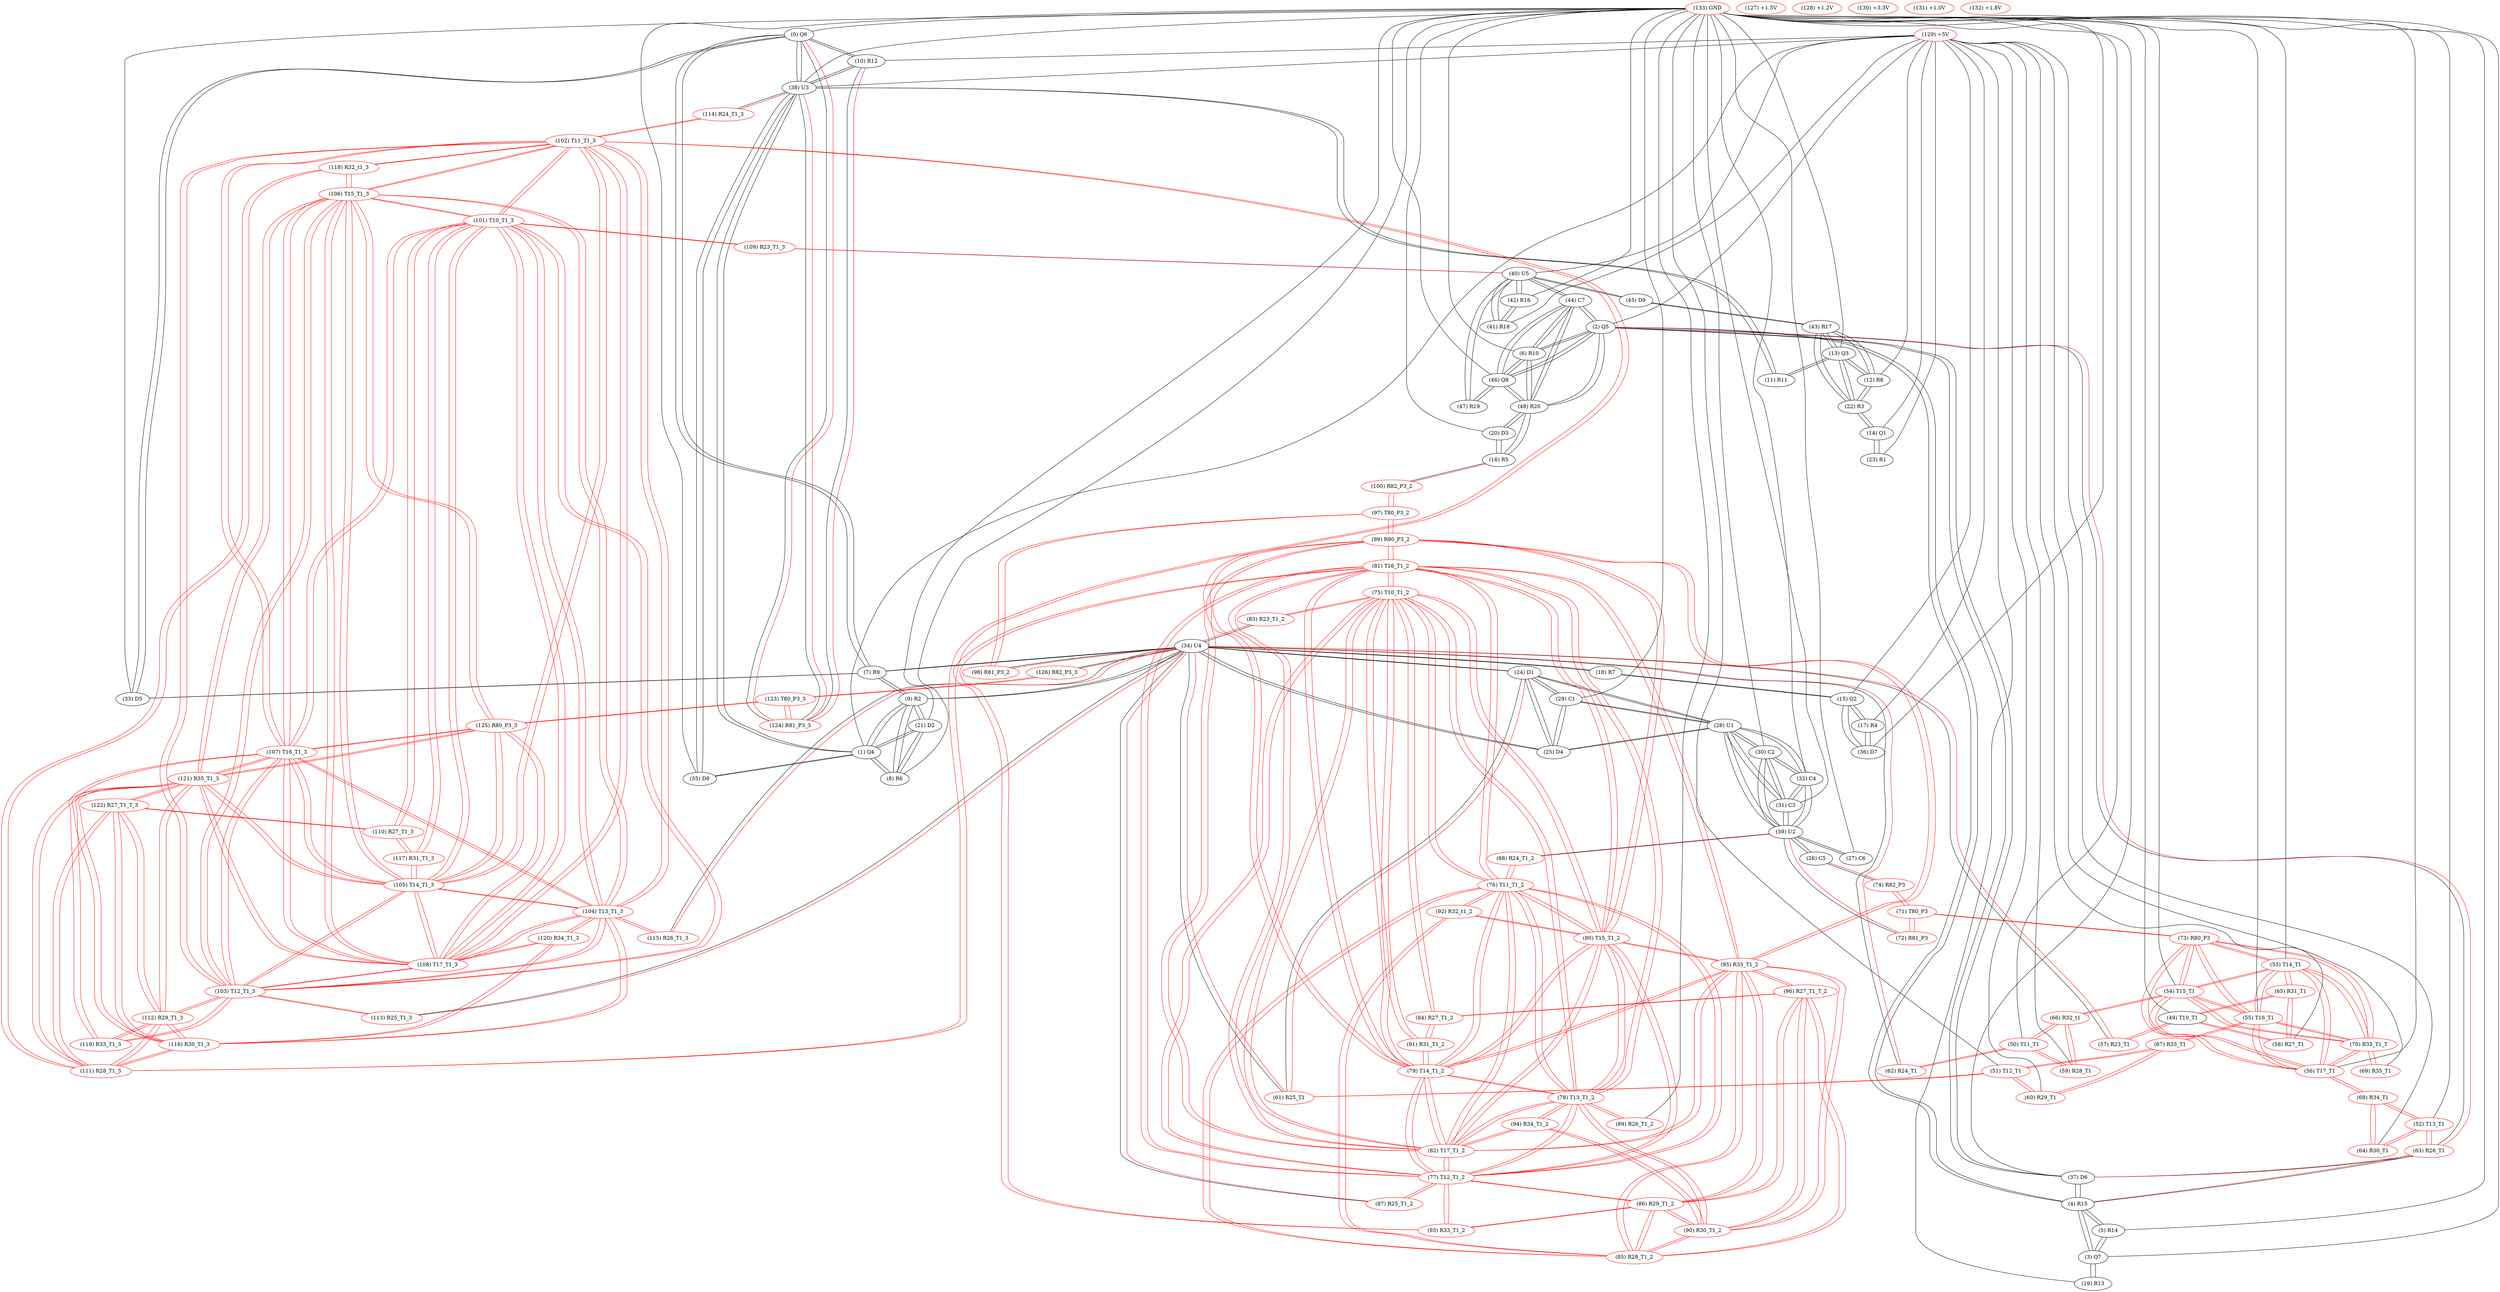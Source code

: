graph {
	0 [label="(0) Q6"]
	10 [label="(10) R12"]
	124 [label="(124) R81_P3_3"]
	38 [label="(38) U3"]
	7 [label="(7) R9"]
	33 [label="(33) D5"]
	1 [label="(1) Q4"]
	35 [label="(35) D8"]
	38 [label="(38) U3"]
	9 [label="(9) R2"]
	8 [label="(8) R6"]
	21 [label="(21) D2"]
	2 [label="(2) Q5"]
	6 [label="(6) R10"]
	48 [label="(48) R20"]
	44 [label="(44) C7"]
	46 [label="(46) Q8"]
	4 [label="(4) R15"]
	37 [label="(37) D6"]
	63 [label="(63) R26_T1"]
	3 [label="(3) Q7"]
	4 [label="(4) R15"]
	5 [label="(5) R14"]
	19 [label="(19) R13"]
	4 [label="(4) R15"]
	3 [label="(3) Q7"]
	5 [label="(5) R14"]
	2 [label="(2) Q5"]
	37 [label="(37) D6"]
	63 [label="(63) R26_T1"]
	5 [label="(5) R14"]
	3 [label="(3) Q7"]
	4 [label="(4) R15"]
	6 [label="(6) R10"]
	2 [label="(2) Q5"]
	48 [label="(48) R20"]
	44 [label="(44) C7"]
	46 [label="(46) Q8"]
	7 [label="(7) R9"]
	34 [label="(34) U4"]
	9 [label="(9) R2"]
	0 [label="(0) Q6"]
	33 [label="(33) D5"]
	8 [label="(8) R6"]
	1 [label="(1) Q4"]
	9 [label="(9) R2"]
	21 [label="(21) D2"]
	9 [label="(9) R2"]
	34 [label="(34) U4"]
	7 [label="(7) R9"]
	1 [label="(1) Q4"]
	8 [label="(8) R6"]
	21 [label="(21) D2"]
	10 [label="(10) R12"]
	0 [label="(0) Q6"]
	124 [label="(124) R81_P3_3"]
	38 [label="(38) U3"]
	11 [label="(11) R11"]
	38 [label="(38) U3"]
	13 [label="(13) Q3"]
	12 [label="(12) R8"]
	13 [label="(13) Q3"]
	43 [label="(43) R17"]
	22 [label="(22) R3"]
	13 [label="(13) Q3"]
	12 [label="(12) R8"]
	43 [label="(43) R17"]
	22 [label="(22) R3"]
	11 [label="(11) R11"]
	14 [label="(14) Q1"]
	23 [label="(23) R1"]
	22 [label="(22) R3"]
	15 [label="(15) Q2"]
	17 [label="(17) R4"]
	36 [label="(36) D7"]
	18 [label="(18) R7"]
	16 [label="(16) R5"]
	48 [label="(48) R20"]
	20 [label="(20) D3"]
	100 [label="(100) R82_P3_2"]
	17 [label="(17) R4"]
	15 [label="(15) Q2"]
	36 [label="(36) D7"]
	18 [label="(18) R7"]
	34 [label="(34) U4"]
	15 [label="(15) Q2"]
	19 [label="(19) R13"]
	3 [label="(3) Q7"]
	20 [label="(20) D3"]
	48 [label="(48) R20"]
	16 [label="(16) R5"]
	21 [label="(21) D2"]
	1 [label="(1) Q4"]
	9 [label="(9) R2"]
	8 [label="(8) R6"]
	22 [label="(22) R3"]
	14 [label="(14) Q1"]
	12 [label="(12) R8"]
	13 [label="(13) Q3"]
	43 [label="(43) R17"]
	23 [label="(23) R1"]
	14 [label="(14) Q1"]
	24 [label="(24) D1"]
	34 [label="(34) U4"]
	61 [label="(61) R25_T1"]
	25 [label="(25) D4"]
	28 [label="(28) U1"]
	29 [label="(29) C1"]
	25 [label="(25) D4"]
	34 [label="(34) U4"]
	24 [label="(24) D1"]
	28 [label="(28) U1"]
	29 [label="(29) C1"]
	26 [label="(26) C5"]
	39 [label="(39) U2"]
	74 [label="(74) R82_P3"]
	27 [label="(27) C6"]
	39 [label="(39) U2"]
	28 [label="(28) U1"]
	39 [label="(39) U2"]
	31 [label="(31) C3"]
	32 [label="(32) C4"]
	30 [label="(30) C2"]
	24 [label="(24) D1"]
	25 [label="(25) D4"]
	29 [label="(29) C1"]
	29 [label="(29) C1"]
	24 [label="(24) D1"]
	25 [label="(25) D4"]
	28 [label="(28) U1"]
	30 [label="(30) C2"]
	39 [label="(39) U2"]
	28 [label="(28) U1"]
	31 [label="(31) C3"]
	32 [label="(32) C4"]
	31 [label="(31) C3"]
	39 [label="(39) U2"]
	28 [label="(28) U1"]
	32 [label="(32) C4"]
	30 [label="(30) C2"]
	32 [label="(32) C4"]
	39 [label="(39) U2"]
	28 [label="(28) U1"]
	31 [label="(31) C3"]
	30 [label="(30) C2"]
	33 [label="(33) D5"]
	0 [label="(0) Q6"]
	7 [label="(7) R9"]
	34 [label="(34) U4"]
	18 [label="(18) R7"]
	24 [label="(24) D1"]
	61 [label="(61) R25_T1"]
	87 [label="(87) R25_T1_2"]
	83 [label="(83) R23_T1_2"]
	113 [label="(113) R25_T1_3"]
	57 [label="(57) R23_T1"]
	62 [label="(62) R24_T1"]
	115 [label="(115) R26_T1_3"]
	98 [label="(98) R81_P3_2"]
	7 [label="(7) R9"]
	9 [label="(9) R2"]
	25 [label="(25) D4"]
	126 [label="(126) R82_P3_3"]
	35 [label="(35) D8"]
	1 [label="(1) Q4"]
	38 [label="(38) U3"]
	36 [label="(36) D7"]
	17 [label="(17) R4"]
	15 [label="(15) Q2"]
	37 [label="(37) D6"]
	4 [label="(4) R15"]
	2 [label="(2) Q5"]
	63 [label="(63) R26_T1"]
	38 [label="(38) U3"]
	0 [label="(0) Q6"]
	10 [label="(10) R12"]
	124 [label="(124) R81_P3_3"]
	1 [label="(1) Q4"]
	35 [label="(35) D8"]
	114 [label="(114) R24_T1_3"]
	11 [label="(11) R11"]
	39 [label="(39) U2"]
	28 [label="(28) U1"]
	31 [label="(31) C3"]
	32 [label="(32) C4"]
	30 [label="(30) C2"]
	72 [label="(72) R81_P3"]
	88 [label="(88) R24_T1_2"]
	27 [label="(27) C6"]
	26 [label="(26) C5"]
	40 [label="(40) U5"]
	47 [label="(47) R19"]
	44 [label="(44) C7"]
	109 [label="(109) R23_T1_3"]
	42 [label="(42) R16"]
	41 [label="(41) R18"]
	45 [label="(45) D9"]
	41 [label="(41) R18"]
	42 [label="(42) R16"]
	40 [label="(40) U5"]
	42 [label="(42) R16"]
	41 [label="(41) R18"]
	40 [label="(40) U5"]
	43 [label="(43) R17"]
	45 [label="(45) D9"]
	12 [label="(12) R8"]
	13 [label="(13) Q3"]
	22 [label="(22) R3"]
	44 [label="(44) C7"]
	40 [label="(40) U5"]
	6 [label="(6) R10"]
	2 [label="(2) Q5"]
	48 [label="(48) R20"]
	46 [label="(46) Q8"]
	45 [label="(45) D9"]
	43 [label="(43) R17"]
	40 [label="(40) U5"]
	46 [label="(46) Q8"]
	47 [label="(47) R19"]
	6 [label="(6) R10"]
	2 [label="(2) Q5"]
	48 [label="(48) R20"]
	44 [label="(44) C7"]
	47 [label="(47) R19"]
	40 [label="(40) U5"]
	46 [label="(46) Q8"]
	48 [label="(48) R20"]
	6 [label="(6) R10"]
	2 [label="(2) Q5"]
	44 [label="(44) C7"]
	46 [label="(46) Q8"]
	20 [label="(20) D3"]
	16 [label="(16) R5"]
	49 [label="(49) T10_T1"]
	57 [label="(57) R23_T1"]
	65 [label="(65) R31_T1"]
	58 [label="(58) R27_T1"]
	50 [label="(50) T11_T1" color=red]
	62 [label="(62) R24_T1"]
	59 [label="(59) R28_T1"]
	66 [label="(66) R32_t1"]
	51 [label="(51) T12_T1" color=red]
	67 [label="(67) R33_T1"]
	60 [label="(60) R29_T1"]
	61 [label="(61) R25_T1"]
	52 [label="(52) T13_T1" color=red]
	64 [label="(64) R30_T1"]
	68 [label="(68) R34_T1"]
	63 [label="(63) R26_T1"]
	53 [label="(53) T14_T1" color=red]
	65 [label="(65) R31_T1"]
	73 [label="(73) R80_P3"]
	56 [label="(56) T17_T1"]
	70 [label="(70) R35_T1_T"]
	55 [label="(55) T16_T1"]
	54 [label="(54) T15_T1"]
	54 [label="(54) T15_T1" color=red]
	66 [label="(66) R32_t1"]
	73 [label="(73) R80_P3"]
	56 [label="(56) T17_T1"]
	70 [label="(70) R35_T1_T"]
	55 [label="(55) T16_T1"]
	53 [label="(53) T14_T1"]
	55 [label="(55) T16_T1" color=red]
	67 [label="(67) R33_T1"]
	73 [label="(73) R80_P3"]
	56 [label="(56) T17_T1"]
	70 [label="(70) R35_T1_T"]
	54 [label="(54) T15_T1"]
	53 [label="(53) T14_T1"]
	56 [label="(56) T17_T1" color=red]
	68 [label="(68) R34_T1"]
	73 [label="(73) R80_P3"]
	70 [label="(70) R35_T1_T"]
	55 [label="(55) T16_T1"]
	54 [label="(54) T15_T1"]
	53 [label="(53) T14_T1"]
	57 [label="(57) R23_T1" color=red]
	34 [label="(34) U4"]
	49 [label="(49) T10_T1"]
	58 [label="(58) R27_T1" color=red]
	49 [label="(49) T10_T1"]
	65 [label="(65) R31_T1"]
	59 [label="(59) R28_T1" color=red]
	50 [label="(50) T11_T1"]
	66 [label="(66) R32_t1"]
	60 [label="(60) R29_T1" color=red]
	67 [label="(67) R33_T1"]
	51 [label="(51) T12_T1"]
	61 [label="(61) R25_T1" color=red]
	24 [label="(24) D1"]
	34 [label="(34) U4"]
	51 [label="(51) T12_T1"]
	62 [label="(62) R24_T1" color=red]
	34 [label="(34) U4"]
	50 [label="(50) T11_T1"]
	63 [label="(63) R26_T1" color=red]
	4 [label="(4) R15"]
	2 [label="(2) Q5"]
	37 [label="(37) D6"]
	52 [label="(52) T13_T1"]
	64 [label="(64) R30_T1" color=red]
	68 [label="(68) R34_T1"]
	52 [label="(52) T13_T1"]
	65 [label="(65) R31_T1" color=red]
	49 [label="(49) T10_T1"]
	58 [label="(58) R27_T1"]
	53 [label="(53) T14_T1"]
	66 [label="(66) R32_t1" color=red]
	54 [label="(54) T15_T1"]
	50 [label="(50) T11_T1"]
	59 [label="(59) R28_T1"]
	67 [label="(67) R33_T1" color=red]
	55 [label="(55) T16_T1"]
	60 [label="(60) R29_T1"]
	51 [label="(51) T12_T1"]
	68 [label="(68) R34_T1" color=red]
	56 [label="(56) T17_T1"]
	64 [label="(64) R30_T1"]
	52 [label="(52) T13_T1"]
	69 [label="(69) R35_T1" color=red]
	70 [label="(70) R35_T1_T"]
	70 [label="(70) R35_T1_T" color=red]
	69 [label="(69) R35_T1"]
	73 [label="(73) R80_P3"]
	56 [label="(56) T17_T1"]
	55 [label="(55) T16_T1"]
	54 [label="(54) T15_T1"]
	53 [label="(53) T14_T1"]
	71 [label="(71) T80_P3" color=red]
	72 [label="(72) R81_P3"]
	74 [label="(74) R82_P3"]
	73 [label="(73) R80_P3"]
	72 [label="(72) R81_P3" color=red]
	39 [label="(39) U2"]
	71 [label="(71) T80_P3"]
	73 [label="(73) R80_P3" color=red]
	56 [label="(56) T17_T1"]
	70 [label="(70) R35_T1_T"]
	55 [label="(55) T16_T1"]
	54 [label="(54) T15_T1"]
	53 [label="(53) T14_T1"]
	71 [label="(71) T80_P3"]
	74 [label="(74) R82_P3" color=red]
	26 [label="(26) C5"]
	71 [label="(71) T80_P3"]
	75 [label="(75) T10_T1_2" color=red]
	83 [label="(83) R23_T1_2"]
	91 [label="(91) R31_T1_2"]
	84 [label="(84) R27_T1_2"]
	81 [label="(81) T16_T1_2"]
	82 [label="(82) T17_T1_2"]
	80 [label="(80) T15_T1_2"]
	77 [label="(77) T12_T1_2"]
	79 [label="(79) T14_T1_2"]
	78 [label="(78) T13_T1_2"]
	76 [label="(76) T11_T1_2"]
	76 [label="(76) T11_T1_2" color=red]
	88 [label="(88) R24_T1_2"]
	85 [label="(85) R28_T1_2"]
	92 [label="(92) R32_t1_2"]
	75 [label="(75) T10_T1_2"]
	81 [label="(81) T16_T1_2"]
	82 [label="(82) T17_T1_2"]
	80 [label="(80) T15_T1_2"]
	77 [label="(77) T12_T1_2"]
	79 [label="(79) T14_T1_2"]
	78 [label="(78) T13_T1_2"]
	77 [label="(77) T12_T1_2" color=red]
	93 [label="(93) R33_T1_2"]
	86 [label="(86) R29_T1_2"]
	87 [label="(87) R25_T1_2"]
	75 [label="(75) T10_T1_2"]
	81 [label="(81) T16_T1_2"]
	82 [label="(82) T17_T1_2"]
	80 [label="(80) T15_T1_2"]
	79 [label="(79) T14_T1_2"]
	78 [label="(78) T13_T1_2"]
	76 [label="(76) T11_T1_2"]
	78 [label="(78) T13_T1_2" color=red]
	90 [label="(90) R30_T1_2"]
	94 [label="(94) R34_T1_2"]
	89 [label="(89) R26_T1_2"]
	75 [label="(75) T10_T1_2"]
	81 [label="(81) T16_T1_2"]
	82 [label="(82) T17_T1_2"]
	80 [label="(80) T15_T1_2"]
	77 [label="(77) T12_T1_2"]
	79 [label="(79) T14_T1_2"]
	76 [label="(76) T11_T1_2"]
	79 [label="(79) T14_T1_2" color=red]
	75 [label="(75) T10_T1_2"]
	81 [label="(81) T16_T1_2"]
	82 [label="(82) T17_T1_2"]
	80 [label="(80) T15_T1_2"]
	77 [label="(77) T12_T1_2"]
	78 [label="(78) T13_T1_2"]
	76 [label="(76) T11_T1_2"]
	91 [label="(91) R31_T1_2"]
	99 [label="(99) R80_P3_2"]
	95 [label="(95) R35_T1_2"]
	80 [label="(80) T15_T1_2" color=red]
	92 [label="(92) R32_t1_2"]
	75 [label="(75) T10_T1_2"]
	81 [label="(81) T16_T1_2"]
	82 [label="(82) T17_T1_2"]
	77 [label="(77) T12_T1_2"]
	79 [label="(79) T14_T1_2"]
	78 [label="(78) T13_T1_2"]
	76 [label="(76) T11_T1_2"]
	99 [label="(99) R80_P3_2"]
	95 [label="(95) R35_T1_2"]
	81 [label="(81) T16_T1_2" color=red]
	93 [label="(93) R33_T1_2"]
	75 [label="(75) T10_T1_2"]
	82 [label="(82) T17_T1_2"]
	80 [label="(80) T15_T1_2"]
	77 [label="(77) T12_T1_2"]
	79 [label="(79) T14_T1_2"]
	78 [label="(78) T13_T1_2"]
	76 [label="(76) T11_T1_2"]
	99 [label="(99) R80_P3_2"]
	95 [label="(95) R35_T1_2"]
	82 [label="(82) T17_T1_2" color=red]
	94 [label="(94) R34_T1_2"]
	75 [label="(75) T10_T1_2"]
	81 [label="(81) T16_T1_2"]
	80 [label="(80) T15_T1_2"]
	77 [label="(77) T12_T1_2"]
	79 [label="(79) T14_T1_2"]
	78 [label="(78) T13_T1_2"]
	76 [label="(76) T11_T1_2"]
	99 [label="(99) R80_P3_2"]
	95 [label="(95) R35_T1_2"]
	83 [label="(83) R23_T1_2" color=red]
	34 [label="(34) U4"]
	75 [label="(75) T10_T1_2"]
	84 [label="(84) R27_T1_2" color=red]
	75 [label="(75) T10_T1_2"]
	91 [label="(91) R31_T1_2"]
	96 [label="(96) R27_T1_T_2"]
	85 [label="(85) R28_T1_2" color=red]
	90 [label="(90) R30_T1_2"]
	95 [label="(95) R35_T1_2"]
	86 [label="(86) R29_T1_2"]
	96 [label="(96) R27_T1_T_2"]
	76 [label="(76) T11_T1_2"]
	92 [label="(92) R32_t1_2"]
	86 [label="(86) R29_T1_2" color=red]
	90 [label="(90) R30_T1_2"]
	95 [label="(95) R35_T1_2"]
	85 [label="(85) R28_T1_2"]
	96 [label="(96) R27_T1_T_2"]
	93 [label="(93) R33_T1_2"]
	77 [label="(77) T12_T1_2"]
	87 [label="(87) R25_T1_2" color=red]
	34 [label="(34) U4"]
	77 [label="(77) T12_T1_2"]
	88 [label="(88) R24_T1_2" color=red]
	39 [label="(39) U2"]
	76 [label="(76) T11_T1_2"]
	89 [label="(89) R26_T1_2" color=red]
	78 [label="(78) T13_T1_2"]
	90 [label="(90) R30_T1_2" color=red]
	95 [label="(95) R35_T1_2"]
	86 [label="(86) R29_T1_2"]
	85 [label="(85) R28_T1_2"]
	96 [label="(96) R27_T1_T_2"]
	94 [label="(94) R34_T1_2"]
	78 [label="(78) T13_T1_2"]
	91 [label="(91) R31_T1_2" color=red]
	75 [label="(75) T10_T1_2"]
	84 [label="(84) R27_T1_2"]
	79 [label="(79) T14_T1_2"]
	92 [label="(92) R32_t1_2" color=red]
	80 [label="(80) T15_T1_2"]
	76 [label="(76) T11_T1_2"]
	85 [label="(85) R28_T1_2"]
	93 [label="(93) R33_T1_2" color=red]
	81 [label="(81) T16_T1_2"]
	86 [label="(86) R29_T1_2"]
	77 [label="(77) T12_T1_2"]
	94 [label="(94) R34_T1_2" color=red]
	82 [label="(82) T17_T1_2"]
	90 [label="(90) R30_T1_2"]
	78 [label="(78) T13_T1_2"]
	95 [label="(95) R35_T1_2" color=red]
	90 [label="(90) R30_T1_2"]
	86 [label="(86) R29_T1_2"]
	85 [label="(85) R28_T1_2"]
	96 [label="(96) R27_T1_T_2"]
	99 [label="(99) R80_P3_2"]
	82 [label="(82) T17_T1_2"]
	81 [label="(81) T16_T1_2"]
	80 [label="(80) T15_T1_2"]
	79 [label="(79) T14_T1_2"]
	96 [label="(96) R27_T1_T_2" color=red]
	90 [label="(90) R30_T1_2"]
	95 [label="(95) R35_T1_2"]
	86 [label="(86) R29_T1_2"]
	85 [label="(85) R28_T1_2"]
	84 [label="(84) R27_T1_2"]
	97 [label="(97) T80_P3_2" color=red]
	98 [label="(98) R81_P3_2"]
	100 [label="(100) R82_P3_2"]
	99 [label="(99) R80_P3_2"]
	98 [label="(98) R81_P3_2" color=red]
	34 [label="(34) U4"]
	97 [label="(97) T80_P3_2"]
	99 [label="(99) R80_P3_2" color=red]
	82 [label="(82) T17_T1_2"]
	95 [label="(95) R35_T1_2"]
	81 [label="(81) T16_T1_2"]
	80 [label="(80) T15_T1_2"]
	79 [label="(79) T14_T1_2"]
	97 [label="(97) T80_P3_2"]
	100 [label="(100) R82_P3_2" color=red]
	16 [label="(16) R5"]
	97 [label="(97) T80_P3_2"]
	101 [label="(101) T10_T1_3" color=red]
	109 [label="(109) R23_T1_3"]
	117 [label="(117) R31_T1_3"]
	110 [label="(110) R27_T1_3"]
	107 [label="(107) T16_T1_3"]
	108 [label="(108) T17_T1_3"]
	106 [label="(106) T15_T1_3"]
	103 [label="(103) T12_T1_3"]
	105 [label="(105) T14_T1_3"]
	104 [label="(104) T13_T1_3"]
	102 [label="(102) T11_T1_3"]
	102 [label="(102) T11_T1_3" color=red]
	114 [label="(114) R24_T1_3"]
	111 [label="(111) R28_T1_3"]
	118 [label="(118) R32_t1_3"]
	101 [label="(101) T10_T1_3"]
	107 [label="(107) T16_T1_3"]
	108 [label="(108) T17_T1_3"]
	106 [label="(106) T15_T1_3"]
	103 [label="(103) T12_T1_3"]
	105 [label="(105) T14_T1_3"]
	104 [label="(104) T13_T1_3"]
	103 [label="(103) T12_T1_3" color=red]
	119 [label="(119) R33_T1_3"]
	112 [label="(112) R29_T1_3"]
	113 [label="(113) R25_T1_3"]
	101 [label="(101) T10_T1_3"]
	107 [label="(107) T16_T1_3"]
	108 [label="(108) T17_T1_3"]
	106 [label="(106) T15_T1_3"]
	105 [label="(105) T14_T1_3"]
	104 [label="(104) T13_T1_3"]
	102 [label="(102) T11_T1_3"]
	104 [label="(104) T13_T1_3" color=red]
	116 [label="(116) R30_T1_3"]
	120 [label="(120) R34_T1_3"]
	115 [label="(115) R26_T1_3"]
	101 [label="(101) T10_T1_3"]
	107 [label="(107) T16_T1_3"]
	108 [label="(108) T17_T1_3"]
	106 [label="(106) T15_T1_3"]
	103 [label="(103) T12_T1_3"]
	105 [label="(105) T14_T1_3"]
	102 [label="(102) T11_T1_3"]
	105 [label="(105) T14_T1_3" color=red]
	101 [label="(101) T10_T1_3"]
	107 [label="(107) T16_T1_3"]
	108 [label="(108) T17_T1_3"]
	106 [label="(106) T15_T1_3"]
	103 [label="(103) T12_T1_3"]
	104 [label="(104) T13_T1_3"]
	102 [label="(102) T11_T1_3"]
	117 [label="(117) R31_T1_3"]
	125 [label="(125) R80_P3_3"]
	121 [label="(121) R35_T1_3"]
	106 [label="(106) T15_T1_3" color=red]
	118 [label="(118) R32_t1_3"]
	101 [label="(101) T10_T1_3"]
	107 [label="(107) T16_T1_3"]
	108 [label="(108) T17_T1_3"]
	103 [label="(103) T12_T1_3"]
	105 [label="(105) T14_T1_3"]
	104 [label="(104) T13_T1_3"]
	102 [label="(102) T11_T1_3"]
	125 [label="(125) R80_P3_3"]
	121 [label="(121) R35_T1_3"]
	107 [label="(107) T16_T1_3" color=red]
	119 [label="(119) R33_T1_3"]
	101 [label="(101) T10_T1_3"]
	108 [label="(108) T17_T1_3"]
	106 [label="(106) T15_T1_3"]
	103 [label="(103) T12_T1_3"]
	105 [label="(105) T14_T1_3"]
	104 [label="(104) T13_T1_3"]
	102 [label="(102) T11_T1_3"]
	125 [label="(125) R80_P3_3"]
	121 [label="(121) R35_T1_3"]
	108 [label="(108) T17_T1_3" color=red]
	120 [label="(120) R34_T1_3"]
	101 [label="(101) T10_T1_3"]
	107 [label="(107) T16_T1_3"]
	106 [label="(106) T15_T1_3"]
	103 [label="(103) T12_T1_3"]
	105 [label="(105) T14_T1_3"]
	104 [label="(104) T13_T1_3"]
	102 [label="(102) T11_T1_3"]
	125 [label="(125) R80_P3_3"]
	121 [label="(121) R35_T1_3"]
	109 [label="(109) R23_T1_3" color=red]
	40 [label="(40) U5"]
	101 [label="(101) T10_T1_3"]
	110 [label="(110) R27_T1_3" color=red]
	101 [label="(101) T10_T1_3"]
	117 [label="(117) R31_T1_3"]
	122 [label="(122) R27_T1_T_3"]
	111 [label="(111) R28_T1_3" color=red]
	116 [label="(116) R30_T1_3"]
	121 [label="(121) R35_T1_3"]
	112 [label="(112) R29_T1_3"]
	122 [label="(122) R27_T1_T_3"]
	102 [label="(102) T11_T1_3"]
	118 [label="(118) R32_t1_3"]
	112 [label="(112) R29_T1_3" color=red]
	116 [label="(116) R30_T1_3"]
	121 [label="(121) R35_T1_3"]
	111 [label="(111) R28_T1_3"]
	122 [label="(122) R27_T1_T_3"]
	119 [label="(119) R33_T1_3"]
	103 [label="(103) T12_T1_3"]
	113 [label="(113) R25_T1_3" color=red]
	34 [label="(34) U4"]
	103 [label="(103) T12_T1_3"]
	114 [label="(114) R24_T1_3" color=red]
	38 [label="(38) U3"]
	102 [label="(102) T11_T1_3"]
	115 [label="(115) R26_T1_3" color=red]
	34 [label="(34) U4"]
	104 [label="(104) T13_T1_3"]
	116 [label="(116) R30_T1_3" color=red]
	121 [label="(121) R35_T1_3"]
	112 [label="(112) R29_T1_3"]
	111 [label="(111) R28_T1_3"]
	122 [label="(122) R27_T1_T_3"]
	120 [label="(120) R34_T1_3"]
	104 [label="(104) T13_T1_3"]
	117 [label="(117) R31_T1_3" color=red]
	101 [label="(101) T10_T1_3"]
	110 [label="(110) R27_T1_3"]
	105 [label="(105) T14_T1_3"]
	118 [label="(118) R32_t1_3" color=red]
	106 [label="(106) T15_T1_3"]
	102 [label="(102) T11_T1_3"]
	111 [label="(111) R28_T1_3"]
	119 [label="(119) R33_T1_3" color=red]
	107 [label="(107) T16_T1_3"]
	112 [label="(112) R29_T1_3"]
	103 [label="(103) T12_T1_3"]
	120 [label="(120) R34_T1_3" color=red]
	108 [label="(108) T17_T1_3"]
	116 [label="(116) R30_T1_3"]
	104 [label="(104) T13_T1_3"]
	121 [label="(121) R35_T1_3" color=red]
	116 [label="(116) R30_T1_3"]
	112 [label="(112) R29_T1_3"]
	111 [label="(111) R28_T1_3"]
	122 [label="(122) R27_T1_T_3"]
	125 [label="(125) R80_P3_3"]
	108 [label="(108) T17_T1_3"]
	107 [label="(107) T16_T1_3"]
	106 [label="(106) T15_T1_3"]
	105 [label="(105) T14_T1_3"]
	122 [label="(122) R27_T1_T_3" color=red]
	116 [label="(116) R30_T1_3"]
	121 [label="(121) R35_T1_3"]
	112 [label="(112) R29_T1_3"]
	111 [label="(111) R28_T1_3"]
	110 [label="(110) R27_T1_3"]
	123 [label="(123) T80_P3_3" color=red]
	124 [label="(124) R81_P3_3"]
	126 [label="(126) R82_P3_3"]
	125 [label="(125) R80_P3_3"]
	124 [label="(124) R81_P3_3" color=red]
	0 [label="(0) Q6"]
	10 [label="(10) R12"]
	38 [label="(38) U3"]
	123 [label="(123) T80_P3_3"]
	125 [label="(125) R80_P3_3" color=red]
	108 [label="(108) T17_T1_3"]
	121 [label="(121) R35_T1_3"]
	107 [label="(107) T16_T1_3"]
	106 [label="(106) T15_T1_3"]
	105 [label="(105) T14_T1_3"]
	123 [label="(123) T80_P3_3"]
	126 [label="(126) R82_P3_3" color=red]
	34 [label="(34) U4"]
	123 [label="(123) T80_P3_3"]
	127 [label="(127) +1.5V" color=red]
	128 [label="(128) +1.2V" color=red]
	129 [label="(129) +5V" color=red]
	2 [label="(2) Q5"]
	1 [label="(1) Q4"]
	12 [label="(12) R8"]
	41 [label="(41) R18"]
	40 [label="(40) U5"]
	38 [label="(38) U3"]
	15 [label="(15) Q2"]
	17 [label="(17) R4"]
	14 [label="(14) Q1"]
	23 [label="(23) R1"]
	19 [label="(19) R13"]
	10 [label="(10) R12"]
	64 [label="(64) R30_T1"]
	69 [label="(69) R35_T1"]
	60 [label="(60) R29_T1"]
	59 [label="(59) R28_T1"]
	58 [label="(58) R27_T1"]
	130 [label="(130) +3.3V" color=red]
	131 [label="(131) +1.0V" color=red]
	132 [label="(132) +1.8V" color=red]
	133 [label="(133) GND" color=red]
	31 [label="(31) C3"]
	32 [label="(32) C4"]
	20 [label="(20) D3"]
	0 [label="(0) Q6"]
	21 [label="(21) D2"]
	30 [label="(30) C2"]
	38 [label="(38) U3"]
	29 [label="(29) C1"]
	42 [label="(42) R16"]
	27 [label="(27) C6"]
	6 [label="(6) R10"]
	5 [label="(5) R14"]
	3 [label="(3) Q7"]
	13 [label="(13) Q3"]
	8 [label="(8) R6"]
	33 [label="(33) D5"]
	35 [label="(35) D8"]
	46 [label="(46) Q8"]
	36 [label="(36) D7"]
	37 [label="(37) D6"]
	89 [label="(89) R26_T1_2"]
	49 [label="(49) T10_T1"]
	55 [label="(55) T16_T1"]
	56 [label="(56) T17_T1"]
	54 [label="(54) T15_T1"]
	51 [label="(51) T12_T1"]
	53 [label="(53) T14_T1"]
	52 [label="(52) T13_T1"]
	50 [label="(50) T11_T1"]
	0 -- 10
	0 -- 124
	0 -- 38
	0 -- 7
	0 -- 33
	1 -- 35
	1 -- 38
	1 -- 9
	1 -- 8
	1 -- 21
	2 -- 6
	2 -- 48
	2 -- 44
	2 -- 46
	2 -- 4
	2 -- 37
	2 -- 63
	3 -- 4
	3 -- 5
	3 -- 19
	4 -- 3
	4 -- 5
	4 -- 2
	4 -- 37
	4 -- 63
	5 -- 3
	5 -- 4
	6 -- 2
	6 -- 48
	6 -- 44
	6 -- 46
	7 -- 34
	7 -- 9
	7 -- 0
	7 -- 33
	8 -- 1
	8 -- 9
	8 -- 21
	9 -- 34
	9 -- 7
	9 -- 1
	9 -- 8
	9 -- 21
	10 -- 0
	10 -- 124
	10 -- 38
	11 -- 38
	11 -- 13
	12 -- 13
	12 -- 43
	12 -- 22
	13 -- 12
	13 -- 43
	13 -- 22
	13 -- 11
	14 -- 23
	14 -- 22
	15 -- 17
	15 -- 36
	15 -- 18
	16 -- 48
	16 -- 20
	16 -- 100
	17 -- 15
	17 -- 36
	18 -- 34
	18 -- 15
	19 -- 3
	20 -- 48
	20 -- 16
	21 -- 1
	21 -- 9
	21 -- 8
	22 -- 14
	22 -- 12
	22 -- 13
	22 -- 43
	23 -- 14
	24 -- 34
	24 -- 61
	24 -- 25
	24 -- 28
	24 -- 29
	25 -- 34
	25 -- 24
	25 -- 28
	25 -- 29
	26 -- 39
	26 -- 74
	27 -- 39
	28 -- 39
	28 -- 31
	28 -- 32
	28 -- 30
	28 -- 24
	28 -- 25
	28 -- 29
	29 -- 24
	29 -- 25
	29 -- 28
	30 -- 39
	30 -- 28
	30 -- 31
	30 -- 32
	31 -- 39
	31 -- 28
	31 -- 32
	31 -- 30
	32 -- 39
	32 -- 28
	32 -- 31
	32 -- 30
	33 -- 0
	33 -- 7
	34 -- 18
	34 -- 24
	34 -- 61
	34 -- 87
	34 -- 83
	34 -- 113
	34 -- 57
	34 -- 62
	34 -- 115
	34 -- 98
	34 -- 7
	34 -- 9
	34 -- 25
	34 -- 126
	35 -- 1
	35 -- 38
	36 -- 17
	36 -- 15
	37 -- 4
	37 -- 2
	37 -- 63
	38 -- 0
	38 -- 10
	38 -- 124
	38 -- 1
	38 -- 35
	38 -- 114
	38 -- 11
	39 -- 28
	39 -- 31
	39 -- 32
	39 -- 30
	39 -- 72
	39 -- 88
	39 -- 27
	39 -- 26
	40 -- 47
	40 -- 44
	40 -- 109
	40 -- 42
	40 -- 41
	40 -- 45
	41 -- 42
	41 -- 40
	42 -- 41
	42 -- 40
	43 -- 45
	43 -- 12
	43 -- 13
	43 -- 22
	44 -- 40
	44 -- 6
	44 -- 2
	44 -- 48
	44 -- 46
	45 -- 43
	45 -- 40
	46 -- 47
	46 -- 6
	46 -- 2
	46 -- 48
	46 -- 44
	47 -- 40
	47 -- 46
	48 -- 6
	48 -- 2
	48 -- 44
	48 -- 46
	48 -- 20
	48 -- 16
	49 -- 57 [color=red]
	49 -- 65 [color=red]
	49 -- 58 [color=red]
	50 -- 62 [color=red]
	50 -- 59 [color=red]
	50 -- 66 [color=red]
	51 -- 67 [color=red]
	51 -- 60 [color=red]
	51 -- 61 [color=red]
	52 -- 64 [color=red]
	52 -- 68 [color=red]
	52 -- 63 [color=red]
	53 -- 65 [color=red]
	53 -- 73 [color=red]
	53 -- 56 [color=red]
	53 -- 70 [color=red]
	53 -- 55 [color=red]
	53 -- 54 [color=red]
	54 -- 66 [color=red]
	54 -- 73 [color=red]
	54 -- 56 [color=red]
	54 -- 70 [color=red]
	54 -- 55 [color=red]
	54 -- 53 [color=red]
	55 -- 67 [color=red]
	55 -- 73 [color=red]
	55 -- 56 [color=red]
	55 -- 70 [color=red]
	55 -- 54 [color=red]
	55 -- 53 [color=red]
	56 -- 68 [color=red]
	56 -- 73 [color=red]
	56 -- 70 [color=red]
	56 -- 55 [color=red]
	56 -- 54 [color=red]
	56 -- 53 [color=red]
	57 -- 34 [color=red]
	57 -- 49 [color=red]
	58 -- 49 [color=red]
	58 -- 65 [color=red]
	59 -- 50 [color=red]
	59 -- 66 [color=red]
	60 -- 67 [color=red]
	60 -- 51 [color=red]
	61 -- 24 [color=red]
	61 -- 34 [color=red]
	61 -- 51 [color=red]
	62 -- 34 [color=red]
	62 -- 50 [color=red]
	63 -- 4 [color=red]
	63 -- 2 [color=red]
	63 -- 37 [color=red]
	63 -- 52 [color=red]
	64 -- 68 [color=red]
	64 -- 52 [color=red]
	65 -- 49 [color=red]
	65 -- 58 [color=red]
	65 -- 53 [color=red]
	66 -- 54 [color=red]
	66 -- 50 [color=red]
	66 -- 59 [color=red]
	67 -- 55 [color=red]
	67 -- 60 [color=red]
	67 -- 51 [color=red]
	68 -- 56 [color=red]
	68 -- 64 [color=red]
	68 -- 52 [color=red]
	69 -- 70 [color=red]
	70 -- 69 [color=red]
	70 -- 73 [color=red]
	70 -- 56 [color=red]
	70 -- 55 [color=red]
	70 -- 54 [color=red]
	70 -- 53 [color=red]
	71 -- 72 [color=red]
	71 -- 74 [color=red]
	71 -- 73 [color=red]
	72 -- 39 [color=red]
	72 -- 71 [color=red]
	73 -- 56 [color=red]
	73 -- 70 [color=red]
	73 -- 55 [color=red]
	73 -- 54 [color=red]
	73 -- 53 [color=red]
	73 -- 71 [color=red]
	74 -- 26 [color=red]
	74 -- 71 [color=red]
	75 -- 83 [color=red]
	75 -- 91 [color=red]
	75 -- 84 [color=red]
	75 -- 81 [color=red]
	75 -- 82 [color=red]
	75 -- 80 [color=red]
	75 -- 77 [color=red]
	75 -- 79 [color=red]
	75 -- 78 [color=red]
	75 -- 76 [color=red]
	76 -- 88 [color=red]
	76 -- 85 [color=red]
	76 -- 92 [color=red]
	76 -- 75 [color=red]
	76 -- 81 [color=red]
	76 -- 82 [color=red]
	76 -- 80 [color=red]
	76 -- 77 [color=red]
	76 -- 79 [color=red]
	76 -- 78 [color=red]
	77 -- 93 [color=red]
	77 -- 86 [color=red]
	77 -- 87 [color=red]
	77 -- 75 [color=red]
	77 -- 81 [color=red]
	77 -- 82 [color=red]
	77 -- 80 [color=red]
	77 -- 79 [color=red]
	77 -- 78 [color=red]
	77 -- 76 [color=red]
	78 -- 90 [color=red]
	78 -- 94 [color=red]
	78 -- 89 [color=red]
	78 -- 75 [color=red]
	78 -- 81 [color=red]
	78 -- 82 [color=red]
	78 -- 80 [color=red]
	78 -- 77 [color=red]
	78 -- 79 [color=red]
	78 -- 76 [color=red]
	79 -- 75 [color=red]
	79 -- 81 [color=red]
	79 -- 82 [color=red]
	79 -- 80 [color=red]
	79 -- 77 [color=red]
	79 -- 78 [color=red]
	79 -- 76 [color=red]
	79 -- 91 [color=red]
	79 -- 99 [color=red]
	79 -- 95 [color=red]
	80 -- 92 [color=red]
	80 -- 75 [color=red]
	80 -- 81 [color=red]
	80 -- 82 [color=red]
	80 -- 77 [color=red]
	80 -- 79 [color=red]
	80 -- 78 [color=red]
	80 -- 76 [color=red]
	80 -- 99 [color=red]
	80 -- 95 [color=red]
	81 -- 93 [color=red]
	81 -- 75 [color=red]
	81 -- 82 [color=red]
	81 -- 80 [color=red]
	81 -- 77 [color=red]
	81 -- 79 [color=red]
	81 -- 78 [color=red]
	81 -- 76 [color=red]
	81 -- 99 [color=red]
	81 -- 95 [color=red]
	82 -- 94 [color=red]
	82 -- 75 [color=red]
	82 -- 81 [color=red]
	82 -- 80 [color=red]
	82 -- 77 [color=red]
	82 -- 79 [color=red]
	82 -- 78 [color=red]
	82 -- 76 [color=red]
	82 -- 99 [color=red]
	82 -- 95 [color=red]
	83 -- 34 [color=red]
	83 -- 75 [color=red]
	84 -- 75 [color=red]
	84 -- 91 [color=red]
	84 -- 96 [color=red]
	85 -- 90 [color=red]
	85 -- 95 [color=red]
	85 -- 86 [color=red]
	85 -- 96 [color=red]
	85 -- 76 [color=red]
	85 -- 92 [color=red]
	86 -- 90 [color=red]
	86 -- 95 [color=red]
	86 -- 85 [color=red]
	86 -- 96 [color=red]
	86 -- 93 [color=red]
	86 -- 77 [color=red]
	87 -- 34 [color=red]
	87 -- 77 [color=red]
	88 -- 39 [color=red]
	88 -- 76 [color=red]
	89 -- 78 [color=red]
	90 -- 95 [color=red]
	90 -- 86 [color=red]
	90 -- 85 [color=red]
	90 -- 96 [color=red]
	90 -- 94 [color=red]
	90 -- 78 [color=red]
	91 -- 75 [color=red]
	91 -- 84 [color=red]
	91 -- 79 [color=red]
	92 -- 80 [color=red]
	92 -- 76 [color=red]
	92 -- 85 [color=red]
	93 -- 81 [color=red]
	93 -- 86 [color=red]
	93 -- 77 [color=red]
	94 -- 82 [color=red]
	94 -- 90 [color=red]
	94 -- 78 [color=red]
	95 -- 90 [color=red]
	95 -- 86 [color=red]
	95 -- 85 [color=red]
	95 -- 96 [color=red]
	95 -- 99 [color=red]
	95 -- 82 [color=red]
	95 -- 81 [color=red]
	95 -- 80 [color=red]
	95 -- 79 [color=red]
	96 -- 90 [color=red]
	96 -- 95 [color=red]
	96 -- 86 [color=red]
	96 -- 85 [color=red]
	96 -- 84 [color=red]
	97 -- 98 [color=red]
	97 -- 100 [color=red]
	97 -- 99 [color=red]
	98 -- 34 [color=red]
	98 -- 97 [color=red]
	99 -- 82 [color=red]
	99 -- 95 [color=red]
	99 -- 81 [color=red]
	99 -- 80 [color=red]
	99 -- 79 [color=red]
	99 -- 97 [color=red]
	100 -- 16 [color=red]
	100 -- 97 [color=red]
	101 -- 109 [color=red]
	101 -- 117 [color=red]
	101 -- 110 [color=red]
	101 -- 107 [color=red]
	101 -- 108 [color=red]
	101 -- 106 [color=red]
	101 -- 103 [color=red]
	101 -- 105 [color=red]
	101 -- 104 [color=red]
	101 -- 102 [color=red]
	102 -- 114 [color=red]
	102 -- 111 [color=red]
	102 -- 118 [color=red]
	102 -- 101 [color=red]
	102 -- 107 [color=red]
	102 -- 108 [color=red]
	102 -- 106 [color=red]
	102 -- 103 [color=red]
	102 -- 105 [color=red]
	102 -- 104 [color=red]
	103 -- 119 [color=red]
	103 -- 112 [color=red]
	103 -- 113 [color=red]
	103 -- 101 [color=red]
	103 -- 107 [color=red]
	103 -- 108 [color=red]
	103 -- 106 [color=red]
	103 -- 105 [color=red]
	103 -- 104 [color=red]
	103 -- 102 [color=red]
	104 -- 116 [color=red]
	104 -- 120 [color=red]
	104 -- 115 [color=red]
	104 -- 101 [color=red]
	104 -- 107 [color=red]
	104 -- 108 [color=red]
	104 -- 106 [color=red]
	104 -- 103 [color=red]
	104 -- 105 [color=red]
	104 -- 102 [color=red]
	105 -- 101 [color=red]
	105 -- 107 [color=red]
	105 -- 108 [color=red]
	105 -- 106 [color=red]
	105 -- 103 [color=red]
	105 -- 104 [color=red]
	105 -- 102 [color=red]
	105 -- 117 [color=red]
	105 -- 125 [color=red]
	105 -- 121 [color=red]
	106 -- 118 [color=red]
	106 -- 101 [color=red]
	106 -- 107 [color=red]
	106 -- 108 [color=red]
	106 -- 103 [color=red]
	106 -- 105 [color=red]
	106 -- 104 [color=red]
	106 -- 102 [color=red]
	106 -- 125 [color=red]
	106 -- 121 [color=red]
	107 -- 119 [color=red]
	107 -- 101 [color=red]
	107 -- 108 [color=red]
	107 -- 106 [color=red]
	107 -- 103 [color=red]
	107 -- 105 [color=red]
	107 -- 104 [color=red]
	107 -- 102 [color=red]
	107 -- 125 [color=red]
	107 -- 121 [color=red]
	108 -- 120 [color=red]
	108 -- 101 [color=red]
	108 -- 107 [color=red]
	108 -- 106 [color=red]
	108 -- 103 [color=red]
	108 -- 105 [color=red]
	108 -- 104 [color=red]
	108 -- 102 [color=red]
	108 -- 125 [color=red]
	108 -- 121 [color=red]
	109 -- 40 [color=red]
	109 -- 101 [color=red]
	110 -- 101 [color=red]
	110 -- 117 [color=red]
	110 -- 122 [color=red]
	111 -- 116 [color=red]
	111 -- 121 [color=red]
	111 -- 112 [color=red]
	111 -- 122 [color=red]
	111 -- 102 [color=red]
	111 -- 118 [color=red]
	112 -- 116 [color=red]
	112 -- 121 [color=red]
	112 -- 111 [color=red]
	112 -- 122 [color=red]
	112 -- 119 [color=red]
	112 -- 103 [color=red]
	113 -- 34 [color=red]
	113 -- 103 [color=red]
	114 -- 38 [color=red]
	114 -- 102 [color=red]
	115 -- 34 [color=red]
	115 -- 104 [color=red]
	116 -- 121 [color=red]
	116 -- 112 [color=red]
	116 -- 111 [color=red]
	116 -- 122 [color=red]
	116 -- 120 [color=red]
	116 -- 104 [color=red]
	117 -- 101 [color=red]
	117 -- 110 [color=red]
	117 -- 105 [color=red]
	118 -- 106 [color=red]
	118 -- 102 [color=red]
	118 -- 111 [color=red]
	119 -- 107 [color=red]
	119 -- 112 [color=red]
	119 -- 103 [color=red]
	120 -- 108 [color=red]
	120 -- 116 [color=red]
	120 -- 104 [color=red]
	121 -- 116 [color=red]
	121 -- 112 [color=red]
	121 -- 111 [color=red]
	121 -- 122 [color=red]
	121 -- 125 [color=red]
	121 -- 108 [color=red]
	121 -- 107 [color=red]
	121 -- 106 [color=red]
	121 -- 105 [color=red]
	122 -- 116 [color=red]
	122 -- 121 [color=red]
	122 -- 112 [color=red]
	122 -- 111 [color=red]
	122 -- 110 [color=red]
	123 -- 124 [color=red]
	123 -- 126 [color=red]
	123 -- 125 [color=red]
	124 -- 0 [color=red]
	124 -- 10 [color=red]
	124 -- 38 [color=red]
	124 -- 123 [color=red]
	125 -- 108 [color=red]
	125 -- 121 [color=red]
	125 -- 107 [color=red]
	125 -- 106 [color=red]
	125 -- 105 [color=red]
	125 -- 123 [color=red]
	126 -- 34 [color=red]
	126 -- 123 [color=red]
	129 -- 2
	129 -- 1
	129 -- 12
	129 -- 41
	129 -- 40
	129 -- 38
	129 -- 15
	129 -- 17
	129 -- 14
	129 -- 23
	129 -- 19
	129 -- 10
	129 -- 64
	129 -- 69
	129 -- 60
	129 -- 59
	129 -- 58
	133 -- 31
	133 -- 32
	133 -- 20
	133 -- 0
	133 -- 21
	133 -- 30
	133 -- 38
	133 -- 29
	133 -- 42
	133 -- 27
	133 -- 6
	133 -- 5
	133 -- 3
	133 -- 13
	133 -- 8
	133 -- 33
	133 -- 35
	133 -- 46
	133 -- 36
	133 -- 37
	133 -- 89
	133 -- 49
	133 -- 55
	133 -- 56
	133 -- 54
	133 -- 51
	133 -- 53
	133 -- 52
	133 -- 50
}